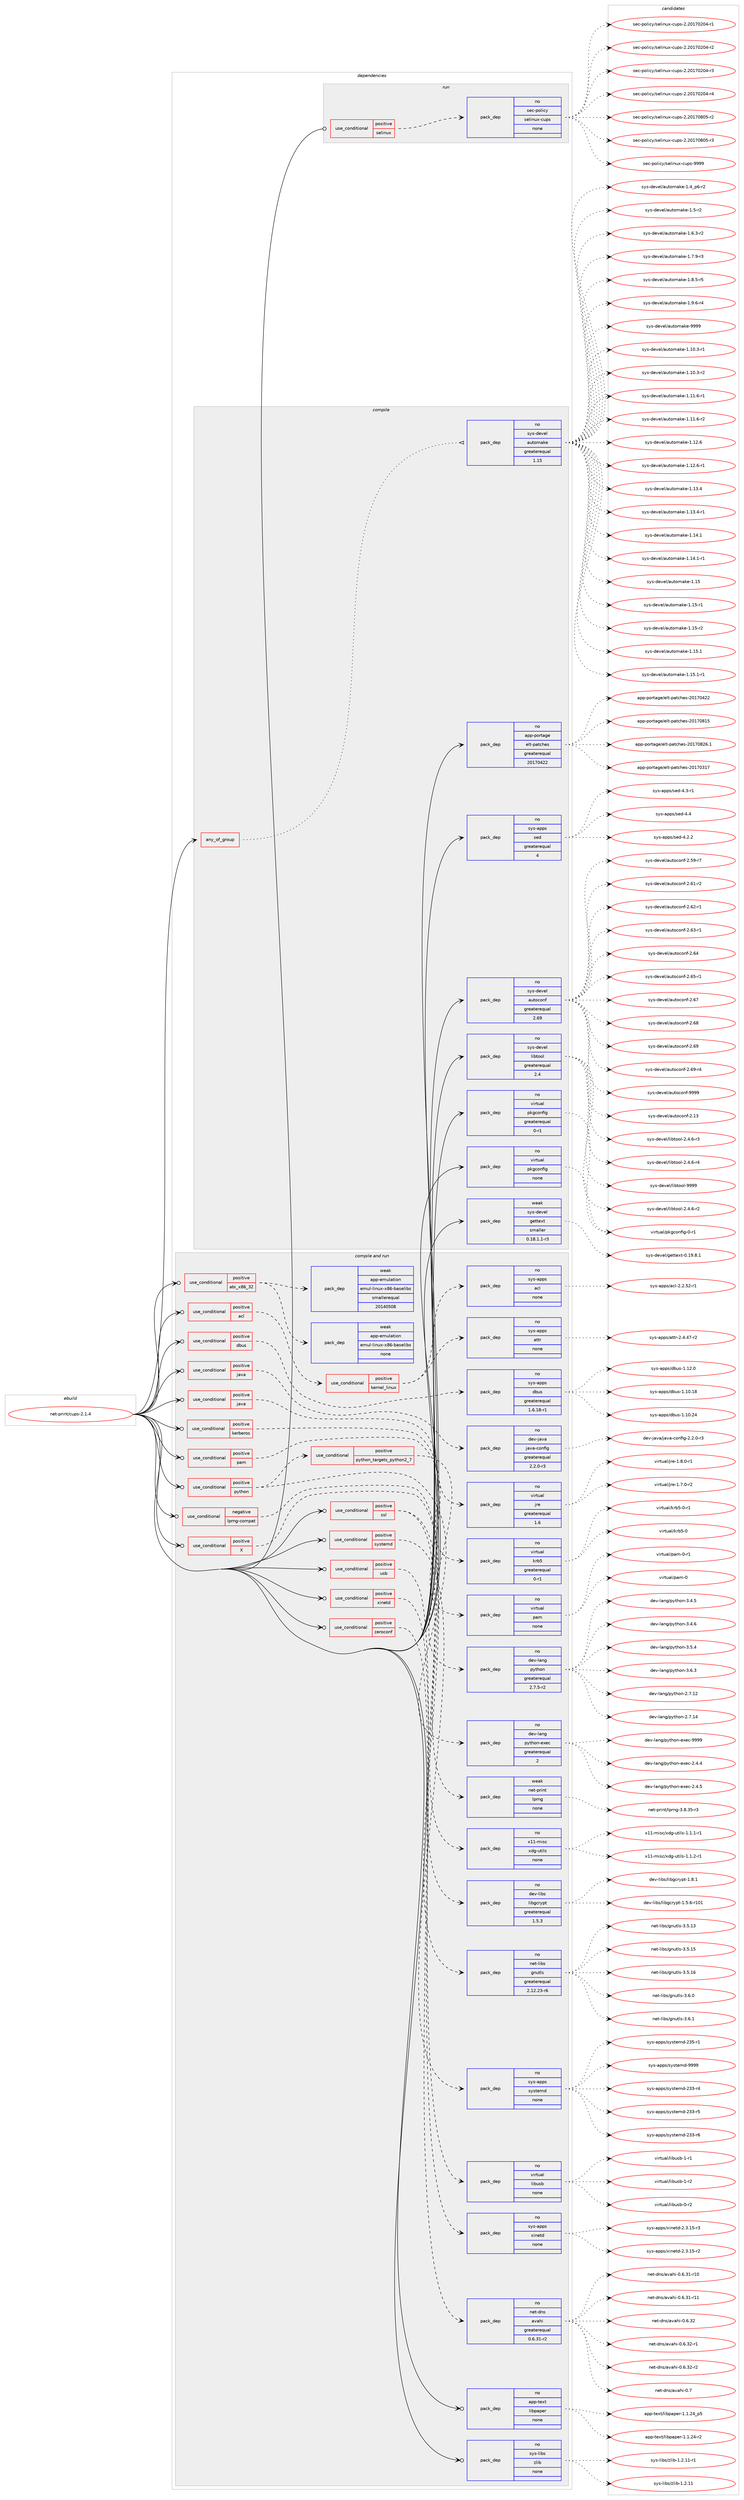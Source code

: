 digraph prolog {

# *************
# Graph options
# *************

newrank=true;
concentrate=true;
compound=true;
graph [rankdir=LR,fontname=Helvetica,fontsize=10,ranksep=1.5];#, ranksep=2.5, nodesep=0.2];
edge  [arrowhead=vee];
node  [fontname=Helvetica,fontsize=10];

# **********
# The ebuild
# **********

subgraph cluster_leftcol {
color=gray;
rank=same;
label=<<i>ebuild</i>>;
id [label="net-print/cups-2.1.4", color=red, width=4, href="../net-print/cups-2.1.4.svg"];
}

# ****************
# The dependencies
# ****************

subgraph cluster_midcol {
color=gray;
label=<<i>dependencies</i>>;
subgraph cluster_compile {
fillcolor="#eeeeee";
style=filled;
label=<<i>compile</i>>;
subgraph any7278 {
dependency435435 [label=<<TABLE BORDER="0" CELLBORDER="1" CELLSPACING="0" CELLPADDING="4"><TR><TD CELLPADDING="10">any_of_group</TD></TR></TABLE>>, shape=none, color=red];subgraph pack320416 {
dependency435436 [label=<<TABLE BORDER="0" CELLBORDER="1" CELLSPACING="0" CELLPADDING="4" WIDTH="220"><TR><TD ROWSPAN="6" CELLPADDING="30">pack_dep</TD></TR><TR><TD WIDTH="110">no</TD></TR><TR><TD>sys-devel</TD></TR><TR><TD>automake</TD></TR><TR><TD>greaterequal</TD></TR><TR><TD>1.15</TD></TR></TABLE>>, shape=none, color=blue];
}
dependency435435:e -> dependency435436:w [weight=20,style="dotted",arrowhead="oinv"];
}
id:e -> dependency435435:w [weight=20,style="solid",arrowhead="vee"];
subgraph pack320417 {
dependency435437 [label=<<TABLE BORDER="0" CELLBORDER="1" CELLSPACING="0" CELLPADDING="4" WIDTH="220"><TR><TD ROWSPAN="6" CELLPADDING="30">pack_dep</TD></TR><TR><TD WIDTH="110">no</TD></TR><TR><TD>app-portage</TD></TR><TR><TD>elt-patches</TD></TR><TR><TD>greaterequal</TD></TR><TR><TD>20170422</TD></TR></TABLE>>, shape=none, color=blue];
}
id:e -> dependency435437:w [weight=20,style="solid",arrowhead="vee"];
subgraph pack320418 {
dependency435438 [label=<<TABLE BORDER="0" CELLBORDER="1" CELLSPACING="0" CELLPADDING="4" WIDTH="220"><TR><TD ROWSPAN="6" CELLPADDING="30">pack_dep</TD></TR><TR><TD WIDTH="110">no</TD></TR><TR><TD>sys-apps</TD></TR><TR><TD>sed</TD></TR><TR><TD>greaterequal</TD></TR><TR><TD>4</TD></TR></TABLE>>, shape=none, color=blue];
}
id:e -> dependency435438:w [weight=20,style="solid",arrowhead="vee"];
subgraph pack320419 {
dependency435439 [label=<<TABLE BORDER="0" CELLBORDER="1" CELLSPACING="0" CELLPADDING="4" WIDTH="220"><TR><TD ROWSPAN="6" CELLPADDING="30">pack_dep</TD></TR><TR><TD WIDTH="110">no</TD></TR><TR><TD>sys-devel</TD></TR><TR><TD>autoconf</TD></TR><TR><TD>greaterequal</TD></TR><TR><TD>2.69</TD></TR></TABLE>>, shape=none, color=blue];
}
id:e -> dependency435439:w [weight=20,style="solid",arrowhead="vee"];
subgraph pack320420 {
dependency435440 [label=<<TABLE BORDER="0" CELLBORDER="1" CELLSPACING="0" CELLPADDING="4" WIDTH="220"><TR><TD ROWSPAN="6" CELLPADDING="30">pack_dep</TD></TR><TR><TD WIDTH="110">no</TD></TR><TR><TD>sys-devel</TD></TR><TR><TD>libtool</TD></TR><TR><TD>greaterequal</TD></TR><TR><TD>2.4</TD></TR></TABLE>>, shape=none, color=blue];
}
id:e -> dependency435440:w [weight=20,style="solid",arrowhead="vee"];
subgraph pack320421 {
dependency435441 [label=<<TABLE BORDER="0" CELLBORDER="1" CELLSPACING="0" CELLPADDING="4" WIDTH="220"><TR><TD ROWSPAN="6" CELLPADDING="30">pack_dep</TD></TR><TR><TD WIDTH="110">no</TD></TR><TR><TD>virtual</TD></TR><TR><TD>pkgconfig</TD></TR><TR><TD>greaterequal</TD></TR><TR><TD>0-r1</TD></TR></TABLE>>, shape=none, color=blue];
}
id:e -> dependency435441:w [weight=20,style="solid",arrowhead="vee"];
subgraph pack320422 {
dependency435442 [label=<<TABLE BORDER="0" CELLBORDER="1" CELLSPACING="0" CELLPADDING="4" WIDTH="220"><TR><TD ROWSPAN="6" CELLPADDING="30">pack_dep</TD></TR><TR><TD WIDTH="110">no</TD></TR><TR><TD>virtual</TD></TR><TR><TD>pkgconfig</TD></TR><TR><TD>none</TD></TR><TR><TD></TD></TR></TABLE>>, shape=none, color=blue];
}
id:e -> dependency435442:w [weight=20,style="solid",arrowhead="vee"];
subgraph pack320423 {
dependency435443 [label=<<TABLE BORDER="0" CELLBORDER="1" CELLSPACING="0" CELLPADDING="4" WIDTH="220"><TR><TD ROWSPAN="6" CELLPADDING="30">pack_dep</TD></TR><TR><TD WIDTH="110">weak</TD></TR><TR><TD>sys-devel</TD></TR><TR><TD>gettext</TD></TR><TR><TD>smaller</TD></TR><TR><TD>0.18.1.1-r3</TD></TR></TABLE>>, shape=none, color=blue];
}
id:e -> dependency435443:w [weight=20,style="solid",arrowhead="vee"];
}
subgraph cluster_compileandrun {
fillcolor="#eeeeee";
style=filled;
label=<<i>compile and run</i>>;
subgraph cond107508 {
dependency435444 [label=<<TABLE BORDER="0" CELLBORDER="1" CELLSPACING="0" CELLPADDING="4"><TR><TD ROWSPAN="3" CELLPADDING="10">use_conditional</TD></TR><TR><TD>negative</TD></TR><TR><TD>lprng-compat</TD></TR></TABLE>>, shape=none, color=red];
subgraph pack320424 {
dependency435445 [label=<<TABLE BORDER="0" CELLBORDER="1" CELLSPACING="0" CELLPADDING="4" WIDTH="220"><TR><TD ROWSPAN="6" CELLPADDING="30">pack_dep</TD></TR><TR><TD WIDTH="110">weak</TD></TR><TR><TD>net-print</TD></TR><TR><TD>lprng</TD></TR><TR><TD>none</TD></TR><TR><TD></TD></TR></TABLE>>, shape=none, color=blue];
}
dependency435444:e -> dependency435445:w [weight=20,style="dashed",arrowhead="vee"];
}
id:e -> dependency435444:w [weight=20,style="solid",arrowhead="odotvee"];
subgraph cond107509 {
dependency435446 [label=<<TABLE BORDER="0" CELLBORDER="1" CELLSPACING="0" CELLPADDING="4"><TR><TD ROWSPAN="3" CELLPADDING="10">use_conditional</TD></TR><TR><TD>positive</TD></TR><TR><TD>X</TD></TR></TABLE>>, shape=none, color=red];
subgraph pack320425 {
dependency435447 [label=<<TABLE BORDER="0" CELLBORDER="1" CELLSPACING="0" CELLPADDING="4" WIDTH="220"><TR><TD ROWSPAN="6" CELLPADDING="30">pack_dep</TD></TR><TR><TD WIDTH="110">no</TD></TR><TR><TD>x11-misc</TD></TR><TR><TD>xdg-utils</TD></TR><TR><TD>none</TD></TR><TR><TD></TD></TR></TABLE>>, shape=none, color=blue];
}
dependency435446:e -> dependency435447:w [weight=20,style="dashed",arrowhead="vee"];
}
id:e -> dependency435446:w [weight=20,style="solid",arrowhead="odotvee"];
subgraph cond107510 {
dependency435448 [label=<<TABLE BORDER="0" CELLBORDER="1" CELLSPACING="0" CELLPADDING="4"><TR><TD ROWSPAN="3" CELLPADDING="10">use_conditional</TD></TR><TR><TD>positive</TD></TR><TR><TD>abi_x86_32</TD></TR></TABLE>>, shape=none, color=red];
subgraph pack320426 {
dependency435449 [label=<<TABLE BORDER="0" CELLBORDER="1" CELLSPACING="0" CELLPADDING="4" WIDTH="220"><TR><TD ROWSPAN="6" CELLPADDING="30">pack_dep</TD></TR><TR><TD WIDTH="110">weak</TD></TR><TR><TD>app-emulation</TD></TR><TR><TD>emul-linux-x86-baselibs</TD></TR><TR><TD>smallerequal</TD></TR><TR><TD>20140508</TD></TR></TABLE>>, shape=none, color=blue];
}
dependency435448:e -> dependency435449:w [weight=20,style="dashed",arrowhead="vee"];
subgraph pack320427 {
dependency435450 [label=<<TABLE BORDER="0" CELLBORDER="1" CELLSPACING="0" CELLPADDING="4" WIDTH="220"><TR><TD ROWSPAN="6" CELLPADDING="30">pack_dep</TD></TR><TR><TD WIDTH="110">weak</TD></TR><TR><TD>app-emulation</TD></TR><TR><TD>emul-linux-x86-baselibs</TD></TR><TR><TD>none</TD></TR><TR><TD></TD></TR></TABLE>>, shape=none, color=blue];
}
dependency435448:e -> dependency435450:w [weight=20,style="dashed",arrowhead="vee"];
}
id:e -> dependency435448:w [weight=20,style="solid",arrowhead="odotvee"];
subgraph cond107511 {
dependency435451 [label=<<TABLE BORDER="0" CELLBORDER="1" CELLSPACING="0" CELLPADDING="4"><TR><TD ROWSPAN="3" CELLPADDING="10">use_conditional</TD></TR><TR><TD>positive</TD></TR><TR><TD>acl</TD></TR></TABLE>>, shape=none, color=red];
subgraph cond107512 {
dependency435452 [label=<<TABLE BORDER="0" CELLBORDER="1" CELLSPACING="0" CELLPADDING="4"><TR><TD ROWSPAN="3" CELLPADDING="10">use_conditional</TD></TR><TR><TD>positive</TD></TR><TR><TD>kernel_linux</TD></TR></TABLE>>, shape=none, color=red];
subgraph pack320428 {
dependency435453 [label=<<TABLE BORDER="0" CELLBORDER="1" CELLSPACING="0" CELLPADDING="4" WIDTH="220"><TR><TD ROWSPAN="6" CELLPADDING="30">pack_dep</TD></TR><TR><TD WIDTH="110">no</TD></TR><TR><TD>sys-apps</TD></TR><TR><TD>acl</TD></TR><TR><TD>none</TD></TR><TR><TD></TD></TR></TABLE>>, shape=none, color=blue];
}
dependency435452:e -> dependency435453:w [weight=20,style="dashed",arrowhead="vee"];
subgraph pack320429 {
dependency435454 [label=<<TABLE BORDER="0" CELLBORDER="1" CELLSPACING="0" CELLPADDING="4" WIDTH="220"><TR><TD ROWSPAN="6" CELLPADDING="30">pack_dep</TD></TR><TR><TD WIDTH="110">no</TD></TR><TR><TD>sys-apps</TD></TR><TR><TD>attr</TD></TR><TR><TD>none</TD></TR><TR><TD></TD></TR></TABLE>>, shape=none, color=blue];
}
dependency435452:e -> dependency435454:w [weight=20,style="dashed",arrowhead="vee"];
}
dependency435451:e -> dependency435452:w [weight=20,style="dashed",arrowhead="vee"];
}
id:e -> dependency435451:w [weight=20,style="solid",arrowhead="odotvee"];
subgraph cond107513 {
dependency435455 [label=<<TABLE BORDER="0" CELLBORDER="1" CELLSPACING="0" CELLPADDING="4"><TR><TD ROWSPAN="3" CELLPADDING="10">use_conditional</TD></TR><TR><TD>positive</TD></TR><TR><TD>dbus</TD></TR></TABLE>>, shape=none, color=red];
subgraph pack320430 {
dependency435456 [label=<<TABLE BORDER="0" CELLBORDER="1" CELLSPACING="0" CELLPADDING="4" WIDTH="220"><TR><TD ROWSPAN="6" CELLPADDING="30">pack_dep</TD></TR><TR><TD WIDTH="110">no</TD></TR><TR><TD>sys-apps</TD></TR><TR><TD>dbus</TD></TR><TR><TD>greaterequal</TD></TR><TR><TD>1.6.18-r1</TD></TR></TABLE>>, shape=none, color=blue];
}
dependency435455:e -> dependency435456:w [weight=20,style="dashed",arrowhead="vee"];
}
id:e -> dependency435455:w [weight=20,style="solid",arrowhead="odotvee"];
subgraph cond107514 {
dependency435457 [label=<<TABLE BORDER="0" CELLBORDER="1" CELLSPACING="0" CELLPADDING="4"><TR><TD ROWSPAN="3" CELLPADDING="10">use_conditional</TD></TR><TR><TD>positive</TD></TR><TR><TD>java</TD></TR></TABLE>>, shape=none, color=red];
subgraph pack320431 {
dependency435458 [label=<<TABLE BORDER="0" CELLBORDER="1" CELLSPACING="0" CELLPADDING="4" WIDTH="220"><TR><TD ROWSPAN="6" CELLPADDING="30">pack_dep</TD></TR><TR><TD WIDTH="110">no</TD></TR><TR><TD>dev-java</TD></TR><TR><TD>java-config</TD></TR><TR><TD>greaterequal</TD></TR><TR><TD>2.2.0-r3</TD></TR></TABLE>>, shape=none, color=blue];
}
dependency435457:e -> dependency435458:w [weight=20,style="dashed",arrowhead="vee"];
}
id:e -> dependency435457:w [weight=20,style="solid",arrowhead="odotvee"];
subgraph cond107515 {
dependency435459 [label=<<TABLE BORDER="0" CELLBORDER="1" CELLSPACING="0" CELLPADDING="4"><TR><TD ROWSPAN="3" CELLPADDING="10">use_conditional</TD></TR><TR><TD>positive</TD></TR><TR><TD>java</TD></TR></TABLE>>, shape=none, color=red];
subgraph pack320432 {
dependency435460 [label=<<TABLE BORDER="0" CELLBORDER="1" CELLSPACING="0" CELLPADDING="4" WIDTH="220"><TR><TD ROWSPAN="6" CELLPADDING="30">pack_dep</TD></TR><TR><TD WIDTH="110">no</TD></TR><TR><TD>virtual</TD></TR><TR><TD>jre</TD></TR><TR><TD>greaterequal</TD></TR><TR><TD>1.6</TD></TR></TABLE>>, shape=none, color=blue];
}
dependency435459:e -> dependency435460:w [weight=20,style="dashed",arrowhead="vee"];
}
id:e -> dependency435459:w [weight=20,style="solid",arrowhead="odotvee"];
subgraph cond107516 {
dependency435461 [label=<<TABLE BORDER="0" CELLBORDER="1" CELLSPACING="0" CELLPADDING="4"><TR><TD ROWSPAN="3" CELLPADDING="10">use_conditional</TD></TR><TR><TD>positive</TD></TR><TR><TD>kerberos</TD></TR></TABLE>>, shape=none, color=red];
subgraph pack320433 {
dependency435462 [label=<<TABLE BORDER="0" CELLBORDER="1" CELLSPACING="0" CELLPADDING="4" WIDTH="220"><TR><TD ROWSPAN="6" CELLPADDING="30">pack_dep</TD></TR><TR><TD WIDTH="110">no</TD></TR><TR><TD>virtual</TD></TR><TR><TD>krb5</TD></TR><TR><TD>greaterequal</TD></TR><TR><TD>0-r1</TD></TR></TABLE>>, shape=none, color=blue];
}
dependency435461:e -> dependency435462:w [weight=20,style="dashed",arrowhead="vee"];
}
id:e -> dependency435461:w [weight=20,style="solid",arrowhead="odotvee"];
subgraph cond107517 {
dependency435463 [label=<<TABLE BORDER="0" CELLBORDER="1" CELLSPACING="0" CELLPADDING="4"><TR><TD ROWSPAN="3" CELLPADDING="10">use_conditional</TD></TR><TR><TD>positive</TD></TR><TR><TD>pam</TD></TR></TABLE>>, shape=none, color=red];
subgraph pack320434 {
dependency435464 [label=<<TABLE BORDER="0" CELLBORDER="1" CELLSPACING="0" CELLPADDING="4" WIDTH="220"><TR><TD ROWSPAN="6" CELLPADDING="30">pack_dep</TD></TR><TR><TD WIDTH="110">no</TD></TR><TR><TD>virtual</TD></TR><TR><TD>pam</TD></TR><TR><TD>none</TD></TR><TR><TD></TD></TR></TABLE>>, shape=none, color=blue];
}
dependency435463:e -> dependency435464:w [weight=20,style="dashed",arrowhead="vee"];
}
id:e -> dependency435463:w [weight=20,style="solid",arrowhead="odotvee"];
subgraph cond107518 {
dependency435465 [label=<<TABLE BORDER="0" CELLBORDER="1" CELLSPACING="0" CELLPADDING="4"><TR><TD ROWSPAN="3" CELLPADDING="10">use_conditional</TD></TR><TR><TD>positive</TD></TR><TR><TD>python</TD></TR></TABLE>>, shape=none, color=red];
subgraph cond107519 {
dependency435466 [label=<<TABLE BORDER="0" CELLBORDER="1" CELLSPACING="0" CELLPADDING="4"><TR><TD ROWSPAN="3" CELLPADDING="10">use_conditional</TD></TR><TR><TD>positive</TD></TR><TR><TD>python_targets_python2_7</TD></TR></TABLE>>, shape=none, color=red];
subgraph pack320435 {
dependency435467 [label=<<TABLE BORDER="0" CELLBORDER="1" CELLSPACING="0" CELLPADDING="4" WIDTH="220"><TR><TD ROWSPAN="6" CELLPADDING="30">pack_dep</TD></TR><TR><TD WIDTH="110">no</TD></TR><TR><TD>dev-lang</TD></TR><TR><TD>python</TD></TR><TR><TD>greaterequal</TD></TR><TR><TD>2.7.5-r2</TD></TR></TABLE>>, shape=none, color=blue];
}
dependency435466:e -> dependency435467:w [weight=20,style="dashed",arrowhead="vee"];
}
dependency435465:e -> dependency435466:w [weight=20,style="dashed",arrowhead="vee"];
subgraph pack320436 {
dependency435468 [label=<<TABLE BORDER="0" CELLBORDER="1" CELLSPACING="0" CELLPADDING="4" WIDTH="220"><TR><TD ROWSPAN="6" CELLPADDING="30">pack_dep</TD></TR><TR><TD WIDTH="110">no</TD></TR><TR><TD>dev-lang</TD></TR><TR><TD>python-exec</TD></TR><TR><TD>greaterequal</TD></TR><TR><TD>2</TD></TR></TABLE>>, shape=none, color=blue];
}
dependency435465:e -> dependency435468:w [weight=20,style="dashed",arrowhead="vee"];
}
id:e -> dependency435465:w [weight=20,style="solid",arrowhead="odotvee"];
subgraph cond107520 {
dependency435469 [label=<<TABLE BORDER="0" CELLBORDER="1" CELLSPACING="0" CELLPADDING="4"><TR><TD ROWSPAN="3" CELLPADDING="10">use_conditional</TD></TR><TR><TD>positive</TD></TR><TR><TD>ssl</TD></TR></TABLE>>, shape=none, color=red];
subgraph pack320437 {
dependency435470 [label=<<TABLE BORDER="0" CELLBORDER="1" CELLSPACING="0" CELLPADDING="4" WIDTH="220"><TR><TD ROWSPAN="6" CELLPADDING="30">pack_dep</TD></TR><TR><TD WIDTH="110">no</TD></TR><TR><TD>dev-libs</TD></TR><TR><TD>libgcrypt</TD></TR><TR><TD>greaterequal</TD></TR><TR><TD>1.5.3</TD></TR></TABLE>>, shape=none, color=blue];
}
dependency435469:e -> dependency435470:w [weight=20,style="dashed",arrowhead="vee"];
subgraph pack320438 {
dependency435471 [label=<<TABLE BORDER="0" CELLBORDER="1" CELLSPACING="0" CELLPADDING="4" WIDTH="220"><TR><TD ROWSPAN="6" CELLPADDING="30">pack_dep</TD></TR><TR><TD WIDTH="110">no</TD></TR><TR><TD>net-libs</TD></TR><TR><TD>gnutls</TD></TR><TR><TD>greaterequal</TD></TR><TR><TD>2.12.23-r6</TD></TR></TABLE>>, shape=none, color=blue];
}
dependency435469:e -> dependency435471:w [weight=20,style="dashed",arrowhead="vee"];
}
id:e -> dependency435469:w [weight=20,style="solid",arrowhead="odotvee"];
subgraph cond107521 {
dependency435472 [label=<<TABLE BORDER="0" CELLBORDER="1" CELLSPACING="0" CELLPADDING="4"><TR><TD ROWSPAN="3" CELLPADDING="10">use_conditional</TD></TR><TR><TD>positive</TD></TR><TR><TD>systemd</TD></TR></TABLE>>, shape=none, color=red];
subgraph pack320439 {
dependency435473 [label=<<TABLE BORDER="0" CELLBORDER="1" CELLSPACING="0" CELLPADDING="4" WIDTH="220"><TR><TD ROWSPAN="6" CELLPADDING="30">pack_dep</TD></TR><TR><TD WIDTH="110">no</TD></TR><TR><TD>sys-apps</TD></TR><TR><TD>systemd</TD></TR><TR><TD>none</TD></TR><TR><TD></TD></TR></TABLE>>, shape=none, color=blue];
}
dependency435472:e -> dependency435473:w [weight=20,style="dashed",arrowhead="vee"];
}
id:e -> dependency435472:w [weight=20,style="solid",arrowhead="odotvee"];
subgraph cond107522 {
dependency435474 [label=<<TABLE BORDER="0" CELLBORDER="1" CELLSPACING="0" CELLPADDING="4"><TR><TD ROWSPAN="3" CELLPADDING="10">use_conditional</TD></TR><TR><TD>positive</TD></TR><TR><TD>usb</TD></TR></TABLE>>, shape=none, color=red];
subgraph pack320440 {
dependency435475 [label=<<TABLE BORDER="0" CELLBORDER="1" CELLSPACING="0" CELLPADDING="4" WIDTH="220"><TR><TD ROWSPAN="6" CELLPADDING="30">pack_dep</TD></TR><TR><TD WIDTH="110">no</TD></TR><TR><TD>virtual</TD></TR><TR><TD>libusb</TD></TR><TR><TD>none</TD></TR><TR><TD></TD></TR></TABLE>>, shape=none, color=blue];
}
dependency435474:e -> dependency435475:w [weight=20,style="dashed",arrowhead="vee"];
}
id:e -> dependency435474:w [weight=20,style="solid",arrowhead="odotvee"];
subgraph cond107523 {
dependency435476 [label=<<TABLE BORDER="0" CELLBORDER="1" CELLSPACING="0" CELLPADDING="4"><TR><TD ROWSPAN="3" CELLPADDING="10">use_conditional</TD></TR><TR><TD>positive</TD></TR><TR><TD>xinetd</TD></TR></TABLE>>, shape=none, color=red];
subgraph pack320441 {
dependency435477 [label=<<TABLE BORDER="0" CELLBORDER="1" CELLSPACING="0" CELLPADDING="4" WIDTH="220"><TR><TD ROWSPAN="6" CELLPADDING="30">pack_dep</TD></TR><TR><TD WIDTH="110">no</TD></TR><TR><TD>sys-apps</TD></TR><TR><TD>xinetd</TD></TR><TR><TD>none</TD></TR><TR><TD></TD></TR></TABLE>>, shape=none, color=blue];
}
dependency435476:e -> dependency435477:w [weight=20,style="dashed",arrowhead="vee"];
}
id:e -> dependency435476:w [weight=20,style="solid",arrowhead="odotvee"];
subgraph cond107524 {
dependency435478 [label=<<TABLE BORDER="0" CELLBORDER="1" CELLSPACING="0" CELLPADDING="4"><TR><TD ROWSPAN="3" CELLPADDING="10">use_conditional</TD></TR><TR><TD>positive</TD></TR><TR><TD>zeroconf</TD></TR></TABLE>>, shape=none, color=red];
subgraph pack320442 {
dependency435479 [label=<<TABLE BORDER="0" CELLBORDER="1" CELLSPACING="0" CELLPADDING="4" WIDTH="220"><TR><TD ROWSPAN="6" CELLPADDING="30">pack_dep</TD></TR><TR><TD WIDTH="110">no</TD></TR><TR><TD>net-dns</TD></TR><TR><TD>avahi</TD></TR><TR><TD>greaterequal</TD></TR><TR><TD>0.6.31-r2</TD></TR></TABLE>>, shape=none, color=blue];
}
dependency435478:e -> dependency435479:w [weight=20,style="dashed",arrowhead="vee"];
}
id:e -> dependency435478:w [weight=20,style="solid",arrowhead="odotvee"];
subgraph pack320443 {
dependency435480 [label=<<TABLE BORDER="0" CELLBORDER="1" CELLSPACING="0" CELLPADDING="4" WIDTH="220"><TR><TD ROWSPAN="6" CELLPADDING="30">pack_dep</TD></TR><TR><TD WIDTH="110">no</TD></TR><TR><TD>app-text</TD></TR><TR><TD>libpaper</TD></TR><TR><TD>none</TD></TR><TR><TD></TD></TR></TABLE>>, shape=none, color=blue];
}
id:e -> dependency435480:w [weight=20,style="solid",arrowhead="odotvee"];
subgraph pack320444 {
dependency435481 [label=<<TABLE BORDER="0" CELLBORDER="1" CELLSPACING="0" CELLPADDING="4" WIDTH="220"><TR><TD ROWSPAN="6" CELLPADDING="30">pack_dep</TD></TR><TR><TD WIDTH="110">no</TD></TR><TR><TD>sys-libs</TD></TR><TR><TD>zlib</TD></TR><TR><TD>none</TD></TR><TR><TD></TD></TR></TABLE>>, shape=none, color=blue];
}
id:e -> dependency435481:w [weight=20,style="solid",arrowhead="odotvee"];
}
subgraph cluster_run {
fillcolor="#eeeeee";
style=filled;
label=<<i>run</i>>;
subgraph cond107525 {
dependency435482 [label=<<TABLE BORDER="0" CELLBORDER="1" CELLSPACING="0" CELLPADDING="4"><TR><TD ROWSPAN="3" CELLPADDING="10">use_conditional</TD></TR><TR><TD>positive</TD></TR><TR><TD>selinux</TD></TR></TABLE>>, shape=none, color=red];
subgraph pack320445 {
dependency435483 [label=<<TABLE BORDER="0" CELLBORDER="1" CELLSPACING="0" CELLPADDING="4" WIDTH="220"><TR><TD ROWSPAN="6" CELLPADDING="30">pack_dep</TD></TR><TR><TD WIDTH="110">no</TD></TR><TR><TD>sec-policy</TD></TR><TR><TD>selinux-cups</TD></TR><TR><TD>none</TD></TR><TR><TD></TD></TR></TABLE>>, shape=none, color=blue];
}
dependency435482:e -> dependency435483:w [weight=20,style="dashed",arrowhead="vee"];
}
id:e -> dependency435482:w [weight=20,style="solid",arrowhead="odot"];
}
}

# **************
# The candidates
# **************

subgraph cluster_choices {
rank=same;
color=gray;
label=<<i>candidates</i>>;

subgraph choice320416 {
color=black;
nodesep=1;
choice11512111545100101118101108479711711611110997107101454946494846514511449 [label="sys-devel/automake-1.10.3-r1", color=red, width=4,href="../sys-devel/automake-1.10.3-r1.svg"];
choice11512111545100101118101108479711711611110997107101454946494846514511450 [label="sys-devel/automake-1.10.3-r2", color=red, width=4,href="../sys-devel/automake-1.10.3-r2.svg"];
choice11512111545100101118101108479711711611110997107101454946494946544511449 [label="sys-devel/automake-1.11.6-r1", color=red, width=4,href="../sys-devel/automake-1.11.6-r1.svg"];
choice11512111545100101118101108479711711611110997107101454946494946544511450 [label="sys-devel/automake-1.11.6-r2", color=red, width=4,href="../sys-devel/automake-1.11.6-r2.svg"];
choice1151211154510010111810110847971171161111099710710145494649504654 [label="sys-devel/automake-1.12.6", color=red, width=4,href="../sys-devel/automake-1.12.6.svg"];
choice11512111545100101118101108479711711611110997107101454946495046544511449 [label="sys-devel/automake-1.12.6-r1", color=red, width=4,href="../sys-devel/automake-1.12.6-r1.svg"];
choice1151211154510010111810110847971171161111099710710145494649514652 [label="sys-devel/automake-1.13.4", color=red, width=4,href="../sys-devel/automake-1.13.4.svg"];
choice11512111545100101118101108479711711611110997107101454946495146524511449 [label="sys-devel/automake-1.13.4-r1", color=red, width=4,href="../sys-devel/automake-1.13.4-r1.svg"];
choice1151211154510010111810110847971171161111099710710145494649524649 [label="sys-devel/automake-1.14.1", color=red, width=4,href="../sys-devel/automake-1.14.1.svg"];
choice11512111545100101118101108479711711611110997107101454946495246494511449 [label="sys-devel/automake-1.14.1-r1", color=red, width=4,href="../sys-devel/automake-1.14.1-r1.svg"];
choice115121115451001011181011084797117116111109971071014549464953 [label="sys-devel/automake-1.15", color=red, width=4,href="../sys-devel/automake-1.15.svg"];
choice1151211154510010111810110847971171161111099710710145494649534511449 [label="sys-devel/automake-1.15-r1", color=red, width=4,href="../sys-devel/automake-1.15-r1.svg"];
choice1151211154510010111810110847971171161111099710710145494649534511450 [label="sys-devel/automake-1.15-r2", color=red, width=4,href="../sys-devel/automake-1.15-r2.svg"];
choice1151211154510010111810110847971171161111099710710145494649534649 [label="sys-devel/automake-1.15.1", color=red, width=4,href="../sys-devel/automake-1.15.1.svg"];
choice11512111545100101118101108479711711611110997107101454946495346494511449 [label="sys-devel/automake-1.15.1-r1", color=red, width=4,href="../sys-devel/automake-1.15.1-r1.svg"];
choice115121115451001011181011084797117116111109971071014549465295112544511450 [label="sys-devel/automake-1.4_p6-r2", color=red, width=4,href="../sys-devel/automake-1.4_p6-r2.svg"];
choice11512111545100101118101108479711711611110997107101454946534511450 [label="sys-devel/automake-1.5-r2", color=red, width=4,href="../sys-devel/automake-1.5-r2.svg"];
choice115121115451001011181011084797117116111109971071014549465446514511450 [label="sys-devel/automake-1.6.3-r2", color=red, width=4,href="../sys-devel/automake-1.6.3-r2.svg"];
choice115121115451001011181011084797117116111109971071014549465546574511451 [label="sys-devel/automake-1.7.9-r3", color=red, width=4,href="../sys-devel/automake-1.7.9-r3.svg"];
choice115121115451001011181011084797117116111109971071014549465646534511453 [label="sys-devel/automake-1.8.5-r5", color=red, width=4,href="../sys-devel/automake-1.8.5-r5.svg"];
choice115121115451001011181011084797117116111109971071014549465746544511452 [label="sys-devel/automake-1.9.6-r4", color=red, width=4,href="../sys-devel/automake-1.9.6-r4.svg"];
choice115121115451001011181011084797117116111109971071014557575757 [label="sys-devel/automake-9999", color=red, width=4,href="../sys-devel/automake-9999.svg"];
dependency435436:e -> choice11512111545100101118101108479711711611110997107101454946494846514511449:w [style=dotted,weight="100"];
dependency435436:e -> choice11512111545100101118101108479711711611110997107101454946494846514511450:w [style=dotted,weight="100"];
dependency435436:e -> choice11512111545100101118101108479711711611110997107101454946494946544511449:w [style=dotted,weight="100"];
dependency435436:e -> choice11512111545100101118101108479711711611110997107101454946494946544511450:w [style=dotted,weight="100"];
dependency435436:e -> choice1151211154510010111810110847971171161111099710710145494649504654:w [style=dotted,weight="100"];
dependency435436:e -> choice11512111545100101118101108479711711611110997107101454946495046544511449:w [style=dotted,weight="100"];
dependency435436:e -> choice1151211154510010111810110847971171161111099710710145494649514652:w [style=dotted,weight="100"];
dependency435436:e -> choice11512111545100101118101108479711711611110997107101454946495146524511449:w [style=dotted,weight="100"];
dependency435436:e -> choice1151211154510010111810110847971171161111099710710145494649524649:w [style=dotted,weight="100"];
dependency435436:e -> choice11512111545100101118101108479711711611110997107101454946495246494511449:w [style=dotted,weight="100"];
dependency435436:e -> choice115121115451001011181011084797117116111109971071014549464953:w [style=dotted,weight="100"];
dependency435436:e -> choice1151211154510010111810110847971171161111099710710145494649534511449:w [style=dotted,weight="100"];
dependency435436:e -> choice1151211154510010111810110847971171161111099710710145494649534511450:w [style=dotted,weight="100"];
dependency435436:e -> choice1151211154510010111810110847971171161111099710710145494649534649:w [style=dotted,weight="100"];
dependency435436:e -> choice11512111545100101118101108479711711611110997107101454946495346494511449:w [style=dotted,weight="100"];
dependency435436:e -> choice115121115451001011181011084797117116111109971071014549465295112544511450:w [style=dotted,weight="100"];
dependency435436:e -> choice11512111545100101118101108479711711611110997107101454946534511450:w [style=dotted,weight="100"];
dependency435436:e -> choice115121115451001011181011084797117116111109971071014549465446514511450:w [style=dotted,weight="100"];
dependency435436:e -> choice115121115451001011181011084797117116111109971071014549465546574511451:w [style=dotted,weight="100"];
dependency435436:e -> choice115121115451001011181011084797117116111109971071014549465646534511453:w [style=dotted,weight="100"];
dependency435436:e -> choice115121115451001011181011084797117116111109971071014549465746544511452:w [style=dotted,weight="100"];
dependency435436:e -> choice115121115451001011181011084797117116111109971071014557575757:w [style=dotted,weight="100"];
}
subgraph choice320417 {
color=black;
nodesep=1;
choice97112112451121111141169710310147101108116451129711699104101115455048495548514955 [label="app-portage/elt-patches-20170317", color=red, width=4,href="../app-portage/elt-patches-20170317.svg"];
choice97112112451121111141169710310147101108116451129711699104101115455048495548525050 [label="app-portage/elt-patches-20170422", color=red, width=4,href="../app-portage/elt-patches-20170422.svg"];
choice97112112451121111141169710310147101108116451129711699104101115455048495548564953 [label="app-portage/elt-patches-20170815", color=red, width=4,href="../app-portage/elt-patches-20170815.svg"];
choice971121124511211111411697103101471011081164511297116991041011154550484955485650544649 [label="app-portage/elt-patches-20170826.1", color=red, width=4,href="../app-portage/elt-patches-20170826.1.svg"];
dependency435437:e -> choice97112112451121111141169710310147101108116451129711699104101115455048495548514955:w [style=dotted,weight="100"];
dependency435437:e -> choice97112112451121111141169710310147101108116451129711699104101115455048495548525050:w [style=dotted,weight="100"];
dependency435437:e -> choice97112112451121111141169710310147101108116451129711699104101115455048495548564953:w [style=dotted,weight="100"];
dependency435437:e -> choice971121124511211111411697103101471011081164511297116991041011154550484955485650544649:w [style=dotted,weight="100"];
}
subgraph choice320418 {
color=black;
nodesep=1;
choice115121115459711211211547115101100455246504650 [label="sys-apps/sed-4.2.2", color=red, width=4,href="../sys-apps/sed-4.2.2.svg"];
choice115121115459711211211547115101100455246514511449 [label="sys-apps/sed-4.3-r1", color=red, width=4,href="../sys-apps/sed-4.3-r1.svg"];
choice11512111545971121121154711510110045524652 [label="sys-apps/sed-4.4", color=red, width=4,href="../sys-apps/sed-4.4.svg"];
dependency435438:e -> choice115121115459711211211547115101100455246504650:w [style=dotted,weight="100"];
dependency435438:e -> choice115121115459711211211547115101100455246514511449:w [style=dotted,weight="100"];
dependency435438:e -> choice11512111545971121121154711510110045524652:w [style=dotted,weight="100"];
}
subgraph choice320419 {
color=black;
nodesep=1;
choice115121115451001011181011084797117116111991111101024550464951 [label="sys-devel/autoconf-2.13", color=red, width=4,href="../sys-devel/autoconf-2.13.svg"];
choice1151211154510010111810110847971171161119911111010245504653574511455 [label="sys-devel/autoconf-2.59-r7", color=red, width=4,href="../sys-devel/autoconf-2.59-r7.svg"];
choice1151211154510010111810110847971171161119911111010245504654494511450 [label="sys-devel/autoconf-2.61-r2", color=red, width=4,href="../sys-devel/autoconf-2.61-r2.svg"];
choice1151211154510010111810110847971171161119911111010245504654504511449 [label="sys-devel/autoconf-2.62-r1", color=red, width=4,href="../sys-devel/autoconf-2.62-r1.svg"];
choice1151211154510010111810110847971171161119911111010245504654514511449 [label="sys-devel/autoconf-2.63-r1", color=red, width=4,href="../sys-devel/autoconf-2.63-r1.svg"];
choice115121115451001011181011084797117116111991111101024550465452 [label="sys-devel/autoconf-2.64", color=red, width=4,href="../sys-devel/autoconf-2.64.svg"];
choice1151211154510010111810110847971171161119911111010245504654534511449 [label="sys-devel/autoconf-2.65-r1", color=red, width=4,href="../sys-devel/autoconf-2.65-r1.svg"];
choice115121115451001011181011084797117116111991111101024550465455 [label="sys-devel/autoconf-2.67", color=red, width=4,href="../sys-devel/autoconf-2.67.svg"];
choice115121115451001011181011084797117116111991111101024550465456 [label="sys-devel/autoconf-2.68", color=red, width=4,href="../sys-devel/autoconf-2.68.svg"];
choice115121115451001011181011084797117116111991111101024550465457 [label="sys-devel/autoconf-2.69", color=red, width=4,href="../sys-devel/autoconf-2.69.svg"];
choice1151211154510010111810110847971171161119911111010245504654574511452 [label="sys-devel/autoconf-2.69-r4", color=red, width=4,href="../sys-devel/autoconf-2.69-r4.svg"];
choice115121115451001011181011084797117116111991111101024557575757 [label="sys-devel/autoconf-9999", color=red, width=4,href="../sys-devel/autoconf-9999.svg"];
dependency435439:e -> choice115121115451001011181011084797117116111991111101024550464951:w [style=dotted,weight="100"];
dependency435439:e -> choice1151211154510010111810110847971171161119911111010245504653574511455:w [style=dotted,weight="100"];
dependency435439:e -> choice1151211154510010111810110847971171161119911111010245504654494511450:w [style=dotted,weight="100"];
dependency435439:e -> choice1151211154510010111810110847971171161119911111010245504654504511449:w [style=dotted,weight="100"];
dependency435439:e -> choice1151211154510010111810110847971171161119911111010245504654514511449:w [style=dotted,weight="100"];
dependency435439:e -> choice115121115451001011181011084797117116111991111101024550465452:w [style=dotted,weight="100"];
dependency435439:e -> choice1151211154510010111810110847971171161119911111010245504654534511449:w [style=dotted,weight="100"];
dependency435439:e -> choice115121115451001011181011084797117116111991111101024550465455:w [style=dotted,weight="100"];
dependency435439:e -> choice115121115451001011181011084797117116111991111101024550465456:w [style=dotted,weight="100"];
dependency435439:e -> choice115121115451001011181011084797117116111991111101024550465457:w [style=dotted,weight="100"];
dependency435439:e -> choice1151211154510010111810110847971171161119911111010245504654574511452:w [style=dotted,weight="100"];
dependency435439:e -> choice115121115451001011181011084797117116111991111101024557575757:w [style=dotted,weight="100"];
}
subgraph choice320420 {
color=black;
nodesep=1;
choice1151211154510010111810110847108105981161111111084550465246544511450 [label="sys-devel/libtool-2.4.6-r2", color=red, width=4,href="../sys-devel/libtool-2.4.6-r2.svg"];
choice1151211154510010111810110847108105981161111111084550465246544511451 [label="sys-devel/libtool-2.4.6-r3", color=red, width=4,href="../sys-devel/libtool-2.4.6-r3.svg"];
choice1151211154510010111810110847108105981161111111084550465246544511452 [label="sys-devel/libtool-2.4.6-r4", color=red, width=4,href="../sys-devel/libtool-2.4.6-r4.svg"];
choice1151211154510010111810110847108105981161111111084557575757 [label="sys-devel/libtool-9999", color=red, width=4,href="../sys-devel/libtool-9999.svg"];
dependency435440:e -> choice1151211154510010111810110847108105981161111111084550465246544511450:w [style=dotted,weight="100"];
dependency435440:e -> choice1151211154510010111810110847108105981161111111084550465246544511451:w [style=dotted,weight="100"];
dependency435440:e -> choice1151211154510010111810110847108105981161111111084550465246544511452:w [style=dotted,weight="100"];
dependency435440:e -> choice1151211154510010111810110847108105981161111111084557575757:w [style=dotted,weight="100"];
}
subgraph choice320421 {
color=black;
nodesep=1;
choice11810511411611797108471121071039911111010210510345484511449 [label="virtual/pkgconfig-0-r1", color=red, width=4,href="../virtual/pkgconfig-0-r1.svg"];
dependency435441:e -> choice11810511411611797108471121071039911111010210510345484511449:w [style=dotted,weight="100"];
}
subgraph choice320422 {
color=black;
nodesep=1;
choice11810511411611797108471121071039911111010210510345484511449 [label="virtual/pkgconfig-0-r1", color=red, width=4,href="../virtual/pkgconfig-0-r1.svg"];
dependency435442:e -> choice11810511411611797108471121071039911111010210510345484511449:w [style=dotted,weight="100"];
}
subgraph choice320423 {
color=black;
nodesep=1;
choice1151211154510010111810110847103101116116101120116454846495746564649 [label="sys-devel/gettext-0.19.8.1", color=red, width=4,href="../sys-devel/gettext-0.19.8.1.svg"];
dependency435443:e -> choice1151211154510010111810110847103101116116101120116454846495746564649:w [style=dotted,weight="100"];
}
subgraph choice320424 {
color=black;
nodesep=1;
choice1101011164511211410511011647108112114110103455146564651534511451 [label="net-print/lprng-3.8.35-r3", color=red, width=4,href="../net-print/lprng-3.8.35-r3.svg"];
dependency435445:e -> choice1101011164511211410511011647108112114110103455146564651534511451:w [style=dotted,weight="100"];
}
subgraph choice320425 {
color=black;
nodesep=1;
choice1204949451091051159947120100103451171161051081154549464946494511449 [label="x11-misc/xdg-utils-1.1.1-r1", color=red, width=4,href="../x11-misc/xdg-utils-1.1.1-r1.svg"];
choice1204949451091051159947120100103451171161051081154549464946504511449 [label="x11-misc/xdg-utils-1.1.2-r1", color=red, width=4,href="../x11-misc/xdg-utils-1.1.2-r1.svg"];
dependency435447:e -> choice1204949451091051159947120100103451171161051081154549464946494511449:w [style=dotted,weight="100"];
dependency435447:e -> choice1204949451091051159947120100103451171161051081154549464946504511449:w [style=dotted,weight="100"];
}
subgraph choice320426 {
color=black;
nodesep=1;
}
subgraph choice320427 {
color=black;
nodesep=1;
}
subgraph choice320428 {
color=black;
nodesep=1;
choice1151211154597112112115479799108455046504653504511449 [label="sys-apps/acl-2.2.52-r1", color=red, width=4,href="../sys-apps/acl-2.2.52-r1.svg"];
dependency435453:e -> choice1151211154597112112115479799108455046504653504511449:w [style=dotted,weight="100"];
}
subgraph choice320429 {
color=black;
nodesep=1;
choice11512111545971121121154797116116114455046524652554511450 [label="sys-apps/attr-2.4.47-r2", color=red, width=4,href="../sys-apps/attr-2.4.47-r2.svg"];
dependency435454:e -> choice11512111545971121121154797116116114455046524652554511450:w [style=dotted,weight="100"];
}
subgraph choice320430 {
color=black;
nodesep=1;
choice115121115459711211211547100981171154549464948464956 [label="sys-apps/dbus-1.10.18", color=red, width=4,href="../sys-apps/dbus-1.10.18.svg"];
choice115121115459711211211547100981171154549464948465052 [label="sys-apps/dbus-1.10.24", color=red, width=4,href="../sys-apps/dbus-1.10.24.svg"];
choice1151211154597112112115471009811711545494649504648 [label="sys-apps/dbus-1.12.0", color=red, width=4,href="../sys-apps/dbus-1.12.0.svg"];
dependency435456:e -> choice115121115459711211211547100981171154549464948464956:w [style=dotted,weight="100"];
dependency435456:e -> choice115121115459711211211547100981171154549464948465052:w [style=dotted,weight="100"];
dependency435456:e -> choice1151211154597112112115471009811711545494649504648:w [style=dotted,weight="100"];
}
subgraph choice320431 {
color=black;
nodesep=1;
choice10010111845106971189747106971189745991111101021051034550465046484511451 [label="dev-java/java-config-2.2.0-r3", color=red, width=4,href="../dev-java/java-config-2.2.0-r3.svg"];
dependency435458:e -> choice10010111845106971189747106971189745991111101021051034550465046484511451:w [style=dotted,weight="100"];
}
subgraph choice320432 {
color=black;
nodesep=1;
choice11810511411611797108471061141014549465546484511450 [label="virtual/jre-1.7.0-r2", color=red, width=4,href="../virtual/jre-1.7.0-r2.svg"];
choice11810511411611797108471061141014549465646484511449 [label="virtual/jre-1.8.0-r1", color=red, width=4,href="../virtual/jre-1.8.0-r1.svg"];
dependency435460:e -> choice11810511411611797108471061141014549465546484511450:w [style=dotted,weight="100"];
dependency435460:e -> choice11810511411611797108471061141014549465646484511449:w [style=dotted,weight="100"];
}
subgraph choice320433 {
color=black;
nodesep=1;
choice118105114116117971084710711498534548 [label="virtual/krb5-0", color=red, width=4,href="../virtual/krb5-0.svg"];
choice1181051141161179710847107114985345484511449 [label="virtual/krb5-0-r1", color=red, width=4,href="../virtual/krb5-0-r1.svg"];
dependency435462:e -> choice118105114116117971084710711498534548:w [style=dotted,weight="100"];
dependency435462:e -> choice1181051141161179710847107114985345484511449:w [style=dotted,weight="100"];
}
subgraph choice320434 {
color=black;
nodesep=1;
choice1181051141161179710847112971094548 [label="virtual/pam-0", color=red, width=4,href="../virtual/pam-0.svg"];
choice11810511411611797108471129710945484511449 [label="virtual/pam-0-r1", color=red, width=4,href="../virtual/pam-0-r1.svg"];
dependency435464:e -> choice1181051141161179710847112971094548:w [style=dotted,weight="100"];
dependency435464:e -> choice11810511411611797108471129710945484511449:w [style=dotted,weight="100"];
}
subgraph choice320435 {
color=black;
nodesep=1;
choice10010111845108971101034711212111610411111045504655464950 [label="dev-lang/python-2.7.12", color=red, width=4,href="../dev-lang/python-2.7.12.svg"];
choice10010111845108971101034711212111610411111045504655464952 [label="dev-lang/python-2.7.14", color=red, width=4,href="../dev-lang/python-2.7.14.svg"];
choice100101118451089711010347112121116104111110455146524653 [label="dev-lang/python-3.4.5", color=red, width=4,href="../dev-lang/python-3.4.5.svg"];
choice100101118451089711010347112121116104111110455146524654 [label="dev-lang/python-3.4.6", color=red, width=4,href="../dev-lang/python-3.4.6.svg"];
choice100101118451089711010347112121116104111110455146534652 [label="dev-lang/python-3.5.4", color=red, width=4,href="../dev-lang/python-3.5.4.svg"];
choice100101118451089711010347112121116104111110455146544651 [label="dev-lang/python-3.6.3", color=red, width=4,href="../dev-lang/python-3.6.3.svg"];
dependency435467:e -> choice10010111845108971101034711212111610411111045504655464950:w [style=dotted,weight="100"];
dependency435467:e -> choice10010111845108971101034711212111610411111045504655464952:w [style=dotted,weight="100"];
dependency435467:e -> choice100101118451089711010347112121116104111110455146524653:w [style=dotted,weight="100"];
dependency435467:e -> choice100101118451089711010347112121116104111110455146524654:w [style=dotted,weight="100"];
dependency435467:e -> choice100101118451089711010347112121116104111110455146534652:w [style=dotted,weight="100"];
dependency435467:e -> choice100101118451089711010347112121116104111110455146544651:w [style=dotted,weight="100"];
}
subgraph choice320436 {
color=black;
nodesep=1;
choice1001011184510897110103471121211161041111104510112010199455046524652 [label="dev-lang/python-exec-2.4.4", color=red, width=4,href="../dev-lang/python-exec-2.4.4.svg"];
choice1001011184510897110103471121211161041111104510112010199455046524653 [label="dev-lang/python-exec-2.4.5", color=red, width=4,href="../dev-lang/python-exec-2.4.5.svg"];
choice10010111845108971101034711212111610411111045101120101994557575757 [label="dev-lang/python-exec-9999", color=red, width=4,href="../dev-lang/python-exec-9999.svg"];
dependency435468:e -> choice1001011184510897110103471121211161041111104510112010199455046524652:w [style=dotted,weight="100"];
dependency435468:e -> choice1001011184510897110103471121211161041111104510112010199455046524653:w [style=dotted,weight="100"];
dependency435468:e -> choice10010111845108971101034711212111610411111045101120101994557575757:w [style=dotted,weight="100"];
}
subgraph choice320437 {
color=black;
nodesep=1;
choice100101118451081059811547108105981039911412111211645494653465445114494849 [label="dev-libs/libgcrypt-1.5.6-r101", color=red, width=4,href="../dev-libs/libgcrypt-1.5.6-r101.svg"];
choice1001011184510810598115471081059810399114121112116454946564649 [label="dev-libs/libgcrypt-1.8.1", color=red, width=4,href="../dev-libs/libgcrypt-1.8.1.svg"];
dependency435470:e -> choice100101118451081059811547108105981039911412111211645494653465445114494849:w [style=dotted,weight="100"];
dependency435470:e -> choice1001011184510810598115471081059810399114121112116454946564649:w [style=dotted,weight="100"];
}
subgraph choice320438 {
color=black;
nodesep=1;
choice11010111645108105981154710311011711610811545514653464951 [label="net-libs/gnutls-3.5.13", color=red, width=4,href="../net-libs/gnutls-3.5.13.svg"];
choice11010111645108105981154710311011711610811545514653464953 [label="net-libs/gnutls-3.5.15", color=red, width=4,href="../net-libs/gnutls-3.5.15.svg"];
choice11010111645108105981154710311011711610811545514653464954 [label="net-libs/gnutls-3.5.16", color=red, width=4,href="../net-libs/gnutls-3.5.16.svg"];
choice110101116451081059811547103110117116108115455146544648 [label="net-libs/gnutls-3.6.0", color=red, width=4,href="../net-libs/gnutls-3.6.0.svg"];
choice110101116451081059811547103110117116108115455146544649 [label="net-libs/gnutls-3.6.1", color=red, width=4,href="../net-libs/gnutls-3.6.1.svg"];
dependency435471:e -> choice11010111645108105981154710311011711610811545514653464951:w [style=dotted,weight="100"];
dependency435471:e -> choice11010111645108105981154710311011711610811545514653464953:w [style=dotted,weight="100"];
dependency435471:e -> choice11010111645108105981154710311011711610811545514653464954:w [style=dotted,weight="100"];
dependency435471:e -> choice110101116451081059811547103110117116108115455146544648:w [style=dotted,weight="100"];
dependency435471:e -> choice110101116451081059811547103110117116108115455146544649:w [style=dotted,weight="100"];
}
subgraph choice320439 {
color=black;
nodesep=1;
choice115121115459711211211547115121115116101109100455051514511452 [label="sys-apps/systemd-233-r4", color=red, width=4,href="../sys-apps/systemd-233-r4.svg"];
choice115121115459711211211547115121115116101109100455051514511453 [label="sys-apps/systemd-233-r5", color=red, width=4,href="../sys-apps/systemd-233-r5.svg"];
choice115121115459711211211547115121115116101109100455051514511454 [label="sys-apps/systemd-233-r6", color=red, width=4,href="../sys-apps/systemd-233-r6.svg"];
choice115121115459711211211547115121115116101109100455051534511449 [label="sys-apps/systemd-235-r1", color=red, width=4,href="../sys-apps/systemd-235-r1.svg"];
choice1151211154597112112115471151211151161011091004557575757 [label="sys-apps/systemd-9999", color=red, width=4,href="../sys-apps/systemd-9999.svg"];
dependency435473:e -> choice115121115459711211211547115121115116101109100455051514511452:w [style=dotted,weight="100"];
dependency435473:e -> choice115121115459711211211547115121115116101109100455051514511453:w [style=dotted,weight="100"];
dependency435473:e -> choice115121115459711211211547115121115116101109100455051514511454:w [style=dotted,weight="100"];
dependency435473:e -> choice115121115459711211211547115121115116101109100455051534511449:w [style=dotted,weight="100"];
dependency435473:e -> choice1151211154597112112115471151211151161011091004557575757:w [style=dotted,weight="100"];
}
subgraph choice320440 {
color=black;
nodesep=1;
choice1181051141161179710847108105981171159845484511450 [label="virtual/libusb-0-r2", color=red, width=4,href="../virtual/libusb-0-r2.svg"];
choice1181051141161179710847108105981171159845494511449 [label="virtual/libusb-1-r1", color=red, width=4,href="../virtual/libusb-1-r1.svg"];
choice1181051141161179710847108105981171159845494511450 [label="virtual/libusb-1-r2", color=red, width=4,href="../virtual/libusb-1-r2.svg"];
dependency435475:e -> choice1181051141161179710847108105981171159845484511450:w [style=dotted,weight="100"];
dependency435475:e -> choice1181051141161179710847108105981171159845494511449:w [style=dotted,weight="100"];
dependency435475:e -> choice1181051141161179710847108105981171159845494511450:w [style=dotted,weight="100"];
}
subgraph choice320441 {
color=black;
nodesep=1;
choice115121115459711211211547120105110101116100455046514649534511450 [label="sys-apps/xinetd-2.3.15-r2", color=red, width=4,href="../sys-apps/xinetd-2.3.15-r2.svg"];
choice115121115459711211211547120105110101116100455046514649534511451 [label="sys-apps/xinetd-2.3.15-r3", color=red, width=4,href="../sys-apps/xinetd-2.3.15-r3.svg"];
dependency435477:e -> choice115121115459711211211547120105110101116100455046514649534511450:w [style=dotted,weight="100"];
dependency435477:e -> choice115121115459711211211547120105110101116100455046514649534511451:w [style=dotted,weight="100"];
}
subgraph choice320442 {
color=black;
nodesep=1;
choice1101011164510011011547971189710410545484654465149451144948 [label="net-dns/avahi-0.6.31-r10", color=red, width=4,href="../net-dns/avahi-0.6.31-r10.svg"];
choice1101011164510011011547971189710410545484654465149451144949 [label="net-dns/avahi-0.6.31-r11", color=red, width=4,href="../net-dns/avahi-0.6.31-r11.svg"];
choice1101011164510011011547971189710410545484654465150 [label="net-dns/avahi-0.6.32", color=red, width=4,href="../net-dns/avahi-0.6.32.svg"];
choice11010111645100110115479711897104105454846544651504511449 [label="net-dns/avahi-0.6.32-r1", color=red, width=4,href="../net-dns/avahi-0.6.32-r1.svg"];
choice11010111645100110115479711897104105454846544651504511450 [label="net-dns/avahi-0.6.32-r2", color=red, width=4,href="../net-dns/avahi-0.6.32-r2.svg"];
choice1101011164510011011547971189710410545484655 [label="net-dns/avahi-0.7", color=red, width=4,href="../net-dns/avahi-0.7.svg"];
dependency435479:e -> choice1101011164510011011547971189710410545484654465149451144948:w [style=dotted,weight="100"];
dependency435479:e -> choice1101011164510011011547971189710410545484654465149451144949:w [style=dotted,weight="100"];
dependency435479:e -> choice1101011164510011011547971189710410545484654465150:w [style=dotted,weight="100"];
dependency435479:e -> choice11010111645100110115479711897104105454846544651504511449:w [style=dotted,weight="100"];
dependency435479:e -> choice11010111645100110115479711897104105454846544651504511450:w [style=dotted,weight="100"];
dependency435479:e -> choice1101011164510011011547971189710410545484655:w [style=dotted,weight="100"];
}
subgraph choice320443 {
color=black;
nodesep=1;
choice9711211245116101120116471081059811297112101114454946494650524511450 [label="app-text/libpaper-1.1.24-r2", color=red, width=4,href="../app-text/libpaper-1.1.24-r2.svg"];
choice9711211245116101120116471081059811297112101114454946494650529511253 [label="app-text/libpaper-1.1.24_p5", color=red, width=4,href="../app-text/libpaper-1.1.24_p5.svg"];
dependency435480:e -> choice9711211245116101120116471081059811297112101114454946494650524511450:w [style=dotted,weight="100"];
dependency435480:e -> choice9711211245116101120116471081059811297112101114454946494650529511253:w [style=dotted,weight="100"];
}
subgraph choice320444 {
color=black;
nodesep=1;
choice1151211154510810598115471221081059845494650464949 [label="sys-libs/zlib-1.2.11", color=red, width=4,href="../sys-libs/zlib-1.2.11.svg"];
choice11512111545108105981154712210810598454946504649494511449 [label="sys-libs/zlib-1.2.11-r1", color=red, width=4,href="../sys-libs/zlib-1.2.11-r1.svg"];
dependency435481:e -> choice1151211154510810598115471221081059845494650464949:w [style=dotted,weight="100"];
dependency435481:e -> choice11512111545108105981154712210810598454946504649494511449:w [style=dotted,weight="100"];
}
subgraph choice320445 {
color=black;
nodesep=1;
choice11510199451121111081059912147115101108105110117120459911711211545504650484955485048524511449 [label="sec-policy/selinux-cups-2.20170204-r1", color=red, width=4,href="../sec-policy/selinux-cups-2.20170204-r1.svg"];
choice11510199451121111081059912147115101108105110117120459911711211545504650484955485048524511450 [label="sec-policy/selinux-cups-2.20170204-r2", color=red, width=4,href="../sec-policy/selinux-cups-2.20170204-r2.svg"];
choice11510199451121111081059912147115101108105110117120459911711211545504650484955485048524511451 [label="sec-policy/selinux-cups-2.20170204-r3", color=red, width=4,href="../sec-policy/selinux-cups-2.20170204-r3.svg"];
choice11510199451121111081059912147115101108105110117120459911711211545504650484955485048524511452 [label="sec-policy/selinux-cups-2.20170204-r4", color=red, width=4,href="../sec-policy/selinux-cups-2.20170204-r4.svg"];
choice11510199451121111081059912147115101108105110117120459911711211545504650484955485648534511450 [label="sec-policy/selinux-cups-2.20170805-r2", color=red, width=4,href="../sec-policy/selinux-cups-2.20170805-r2.svg"];
choice11510199451121111081059912147115101108105110117120459911711211545504650484955485648534511451 [label="sec-policy/selinux-cups-2.20170805-r3", color=red, width=4,href="../sec-policy/selinux-cups-2.20170805-r3.svg"];
choice1151019945112111108105991214711510110810511011712045991171121154557575757 [label="sec-policy/selinux-cups-9999", color=red, width=4,href="../sec-policy/selinux-cups-9999.svg"];
dependency435483:e -> choice11510199451121111081059912147115101108105110117120459911711211545504650484955485048524511449:w [style=dotted,weight="100"];
dependency435483:e -> choice11510199451121111081059912147115101108105110117120459911711211545504650484955485048524511450:w [style=dotted,weight="100"];
dependency435483:e -> choice11510199451121111081059912147115101108105110117120459911711211545504650484955485048524511451:w [style=dotted,weight="100"];
dependency435483:e -> choice11510199451121111081059912147115101108105110117120459911711211545504650484955485048524511452:w [style=dotted,weight="100"];
dependency435483:e -> choice11510199451121111081059912147115101108105110117120459911711211545504650484955485648534511450:w [style=dotted,weight="100"];
dependency435483:e -> choice11510199451121111081059912147115101108105110117120459911711211545504650484955485648534511451:w [style=dotted,weight="100"];
dependency435483:e -> choice1151019945112111108105991214711510110810511011712045991171121154557575757:w [style=dotted,weight="100"];
}
}

}
